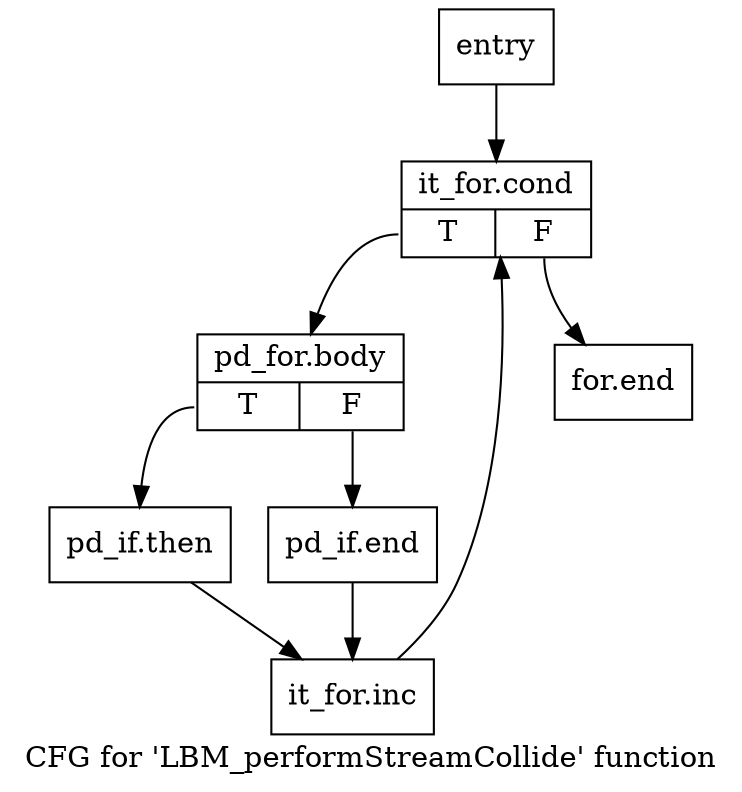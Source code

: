 digraph "CFG for 'LBM_performStreamCollide' function" {
	label="CFG for 'LBM_performStreamCollide' function";

	Node0xd5c870 [shape=record,label="{entry}"];
	Node0xd5c870 -> Node0xd5c8c0;
	Node0xd5c8c0 [shape=record,label="{it_for.cond|{<s0>T|<s1>F}}"];
	Node0xd5c8c0:s0 -> Node0xd5c910;
	Node0xd5c8c0:s1 -> Node0xd6f1f0;
	Node0xd5c910 [shape=record,label="{pd_for.body|{<s0>T|<s1>F}}"];
	Node0xd5c910:s0 -> Node0xd5c960;
	Node0xd5c910:s1 -> Node0xd5c9b0;
	Node0xd5c960 [shape=record,label="{pd_if.then}"];
	Node0xd5c960 -> Node0xd6f1a0;
	Node0xd5c9b0 [shape=record,label="{pd_if.end}"];
	Node0xd5c9b0 -> Node0xd6f1a0;
	Node0xd6f1a0 [shape=record,label="{it_for.inc}"];
	Node0xd6f1a0 -> Node0xd5c8c0;
	Node0xd6f1f0 [shape=record,label="{for.end}"];
}
